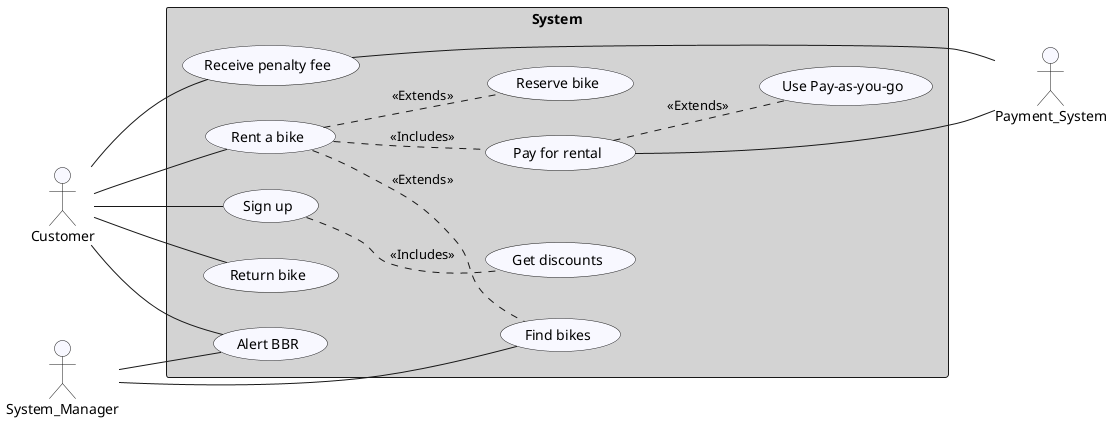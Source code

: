 @startuml


skinparam usecase {
    BackgroundColor GhostWhite
}
skinparam ActorBackgroundColor GhostWhite


actor Customer 
actor System_Manager
actor Payment_System

rectangle System{
    left to right direction
    skinparam RectangleBackgroundColor lightgray
    Customer -- (Rent a bike)
    Customer -- (Sign up)
    (Sign up) .. (Get discounts): <<Includes>>
    (Pay for rental) .. (Use Pay-as-you-go): <<Extends>>
    (Rent a bike) .. (Find bikes): <<Extends>>
    (Rent a bike) .. (Pay for rental): <<Includes>>
    (Rent a bike) .. (Reserve bike): <<Extends>>
    Customer -- (Return bike)
    Customer -- (Receive penalty fee)
    Customer -- (Alert BBR)
    System_Manager -- (Find bikes)
    System_Manager -- (Alert BBR)
    (Pay for rental) --- Payment_System
    (Receive penalty fee) --- Payment_System
}

@enduml